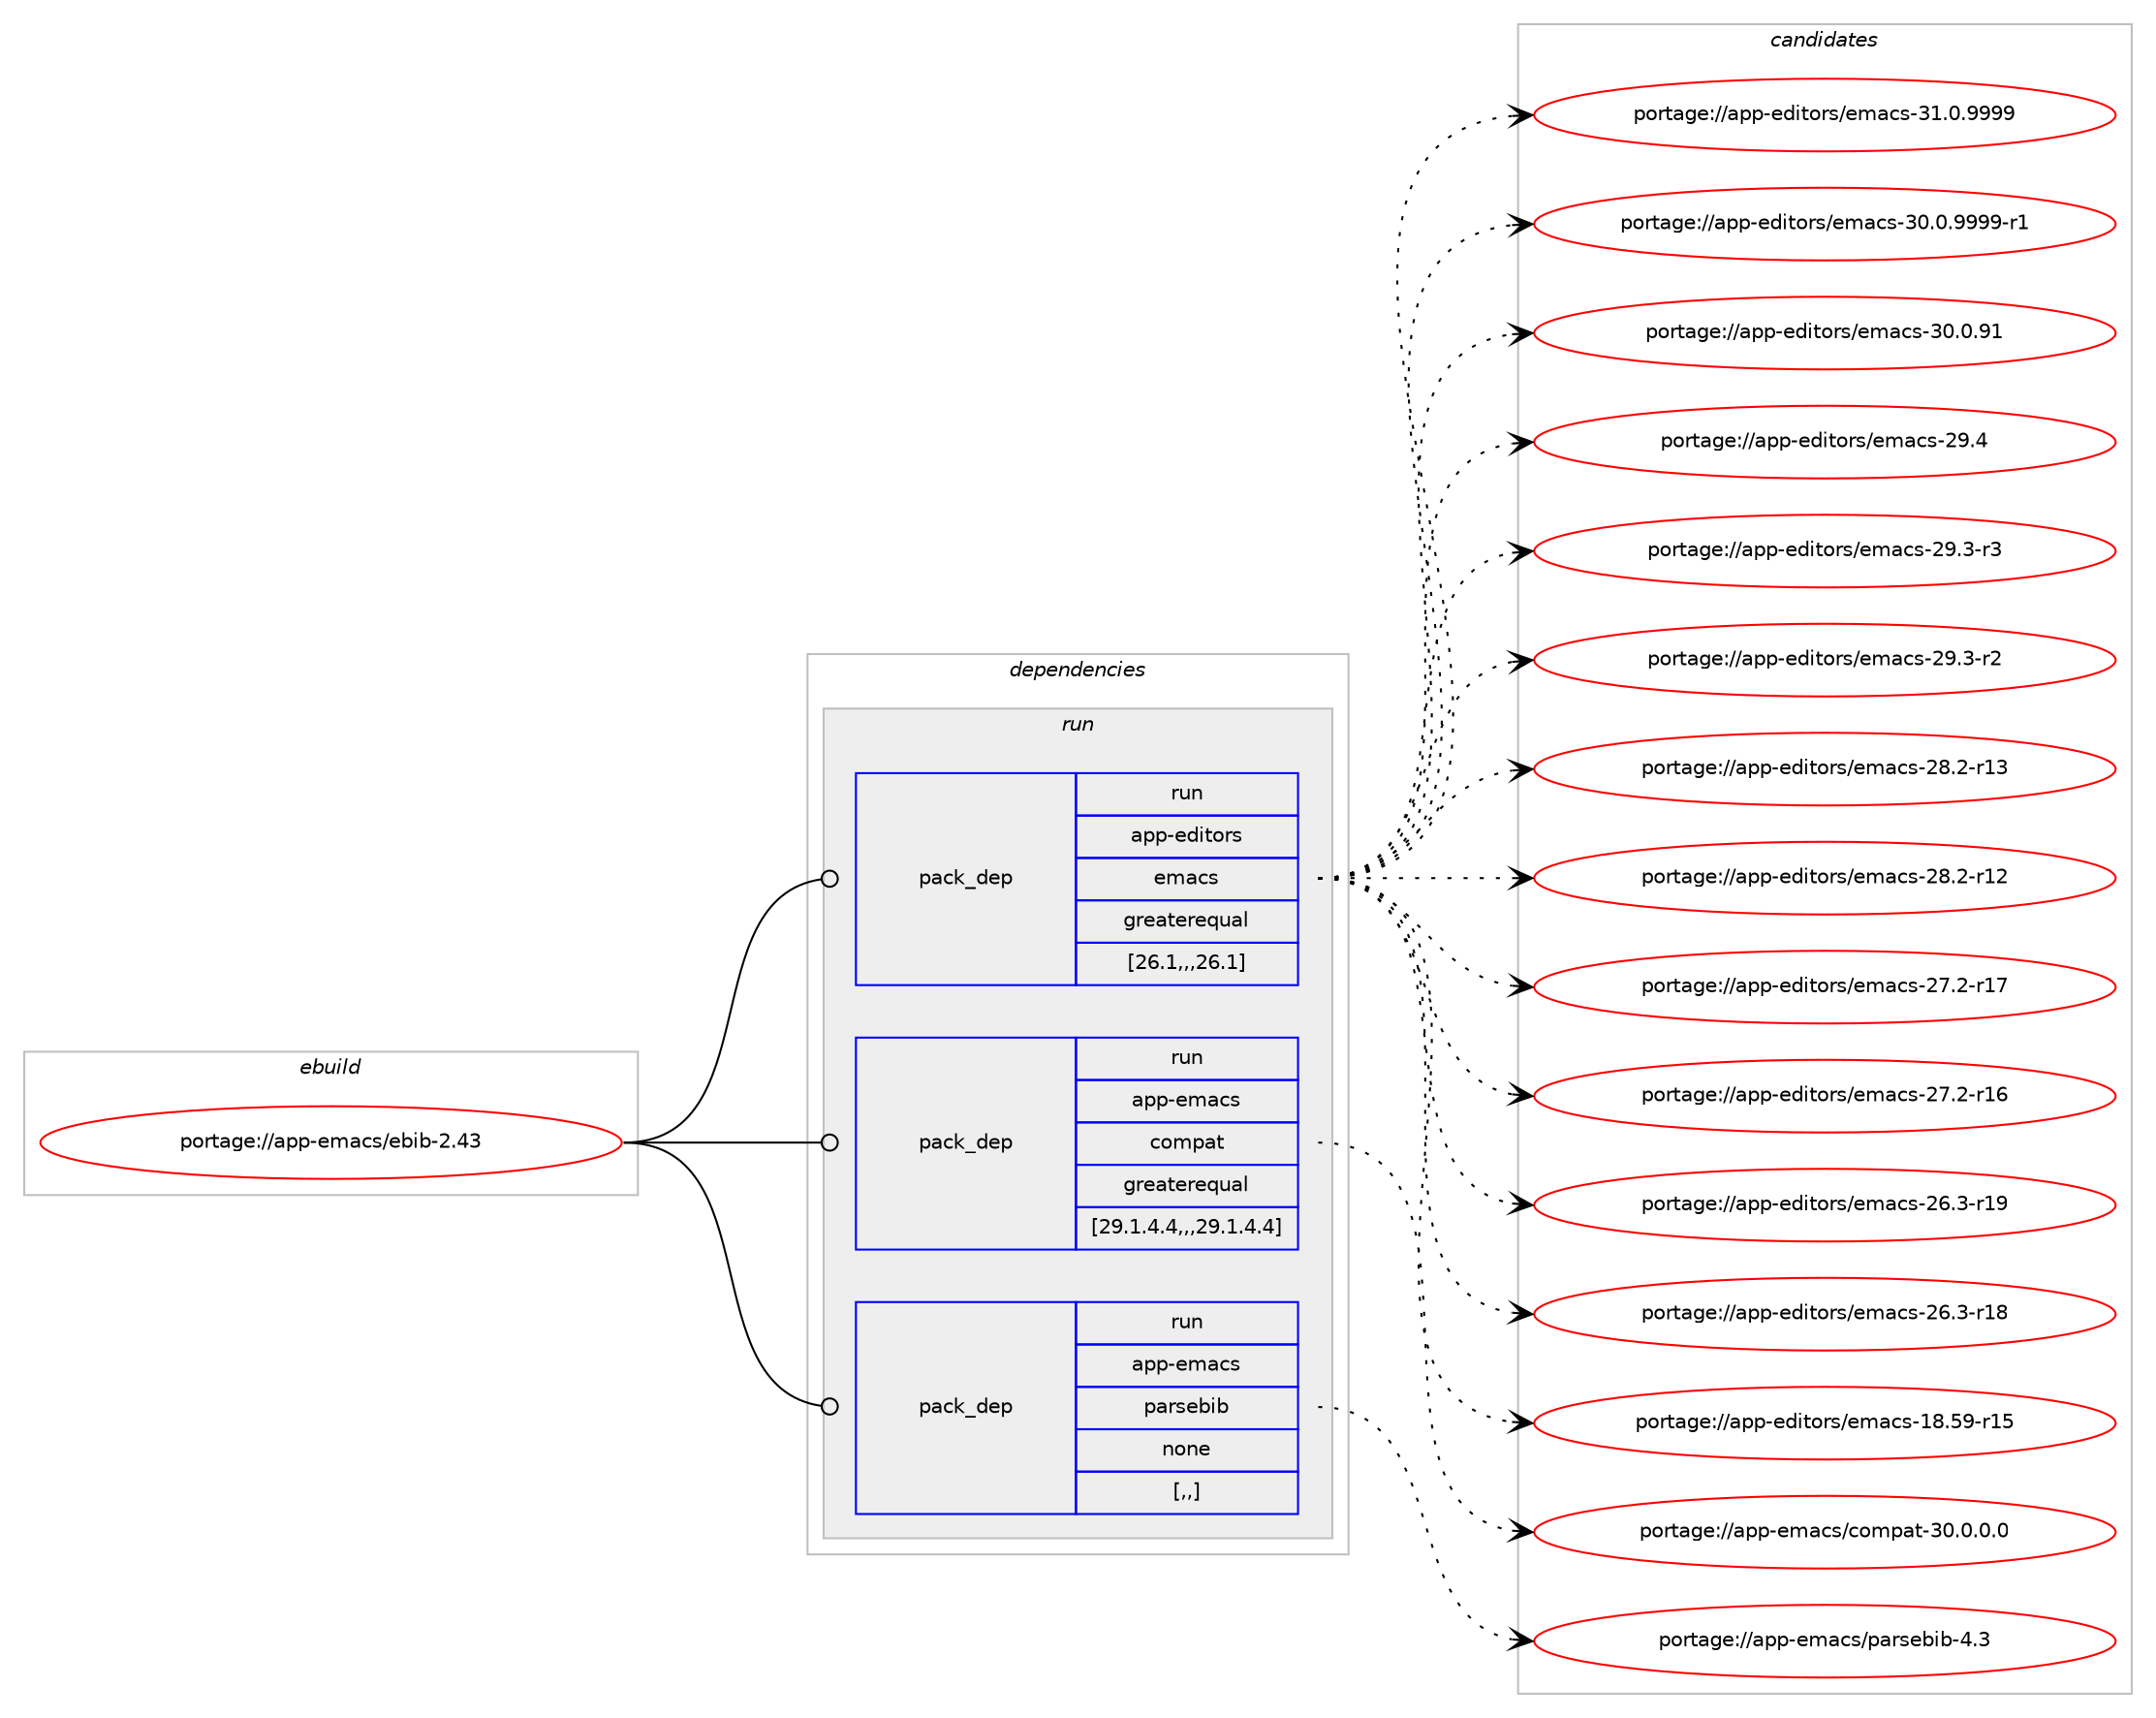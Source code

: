 digraph prolog {

# *************
# Graph options
# *************

newrank=true;
concentrate=true;
compound=true;
graph [rankdir=LR,fontname=Helvetica,fontsize=10,ranksep=1.5];#, ranksep=2.5, nodesep=0.2];
edge  [arrowhead=vee];
node  [fontname=Helvetica,fontsize=10];

# **********
# The ebuild
# **********

subgraph cluster_leftcol {
color=gray;
label=<<i>ebuild</i>>;
id [label="portage://app-emacs/ebib-2.43", color=red, width=4, href="../app-emacs/ebib-2.43.svg"];
}

# ****************
# The dependencies
# ****************

subgraph cluster_midcol {
color=gray;
label=<<i>dependencies</i>>;
subgraph cluster_compile {
fillcolor="#eeeeee";
style=filled;
label=<<i>compile</i>>;
}
subgraph cluster_compileandrun {
fillcolor="#eeeeee";
style=filled;
label=<<i>compile and run</i>>;
}
subgraph cluster_run {
fillcolor="#eeeeee";
style=filled;
label=<<i>run</i>>;
subgraph pack376477 {
dependency516307 [label=<<TABLE BORDER="0" CELLBORDER="1" CELLSPACING="0" CELLPADDING="4" WIDTH="220"><TR><TD ROWSPAN="6" CELLPADDING="30">pack_dep</TD></TR><TR><TD WIDTH="110">run</TD></TR><TR><TD>app-editors</TD></TR><TR><TD>emacs</TD></TR><TR><TD>greaterequal</TD></TR><TR><TD>[26.1,,,26.1]</TD></TR></TABLE>>, shape=none, color=blue];
}
id:e -> dependency516307:w [weight=20,style="solid",arrowhead="odot"];
subgraph pack376478 {
dependency516308 [label=<<TABLE BORDER="0" CELLBORDER="1" CELLSPACING="0" CELLPADDING="4" WIDTH="220"><TR><TD ROWSPAN="6" CELLPADDING="30">pack_dep</TD></TR><TR><TD WIDTH="110">run</TD></TR><TR><TD>app-emacs</TD></TR><TR><TD>compat</TD></TR><TR><TD>greaterequal</TD></TR><TR><TD>[29.1.4.4,,,29.1.4.4]</TD></TR></TABLE>>, shape=none, color=blue];
}
id:e -> dependency516308:w [weight=20,style="solid",arrowhead="odot"];
subgraph pack376479 {
dependency516309 [label=<<TABLE BORDER="0" CELLBORDER="1" CELLSPACING="0" CELLPADDING="4" WIDTH="220"><TR><TD ROWSPAN="6" CELLPADDING="30">pack_dep</TD></TR><TR><TD WIDTH="110">run</TD></TR><TR><TD>app-emacs</TD></TR><TR><TD>parsebib</TD></TR><TR><TD>none</TD></TR><TR><TD>[,,]</TD></TR></TABLE>>, shape=none, color=blue];
}
id:e -> dependency516309:w [weight=20,style="solid",arrowhead="odot"];
}
}

# **************
# The candidates
# **************

subgraph cluster_choices {
rank=same;
color=gray;
label=<<i>candidates</i>>;

subgraph choice376477 {
color=black;
nodesep=1;
choice971121124510110010511611111411547101109979911545514946484657575757 [label="portage://app-editors/emacs-31.0.9999", color=red, width=4,href="../app-editors/emacs-31.0.9999.svg"];
choice9711211245101100105116111114115471011099799115455148464846575757574511449 [label="portage://app-editors/emacs-30.0.9999-r1", color=red, width=4,href="../app-editors/emacs-30.0.9999-r1.svg"];
choice97112112451011001051161111141154710110997991154551484648465749 [label="portage://app-editors/emacs-30.0.91", color=red, width=4,href="../app-editors/emacs-30.0.91.svg"];
choice97112112451011001051161111141154710110997991154550574652 [label="portage://app-editors/emacs-29.4", color=red, width=4,href="../app-editors/emacs-29.4.svg"];
choice971121124510110010511611111411547101109979911545505746514511451 [label="portage://app-editors/emacs-29.3-r3", color=red, width=4,href="../app-editors/emacs-29.3-r3.svg"];
choice971121124510110010511611111411547101109979911545505746514511450 [label="portage://app-editors/emacs-29.3-r2", color=red, width=4,href="../app-editors/emacs-29.3-r2.svg"];
choice97112112451011001051161111141154710110997991154550564650451144951 [label="portage://app-editors/emacs-28.2-r13", color=red, width=4,href="../app-editors/emacs-28.2-r13.svg"];
choice97112112451011001051161111141154710110997991154550564650451144950 [label="portage://app-editors/emacs-28.2-r12", color=red, width=4,href="../app-editors/emacs-28.2-r12.svg"];
choice97112112451011001051161111141154710110997991154550554650451144955 [label="portage://app-editors/emacs-27.2-r17", color=red, width=4,href="../app-editors/emacs-27.2-r17.svg"];
choice97112112451011001051161111141154710110997991154550554650451144954 [label="portage://app-editors/emacs-27.2-r16", color=red, width=4,href="../app-editors/emacs-27.2-r16.svg"];
choice97112112451011001051161111141154710110997991154550544651451144957 [label="portage://app-editors/emacs-26.3-r19", color=red, width=4,href="../app-editors/emacs-26.3-r19.svg"];
choice97112112451011001051161111141154710110997991154550544651451144956 [label="portage://app-editors/emacs-26.3-r18", color=red, width=4,href="../app-editors/emacs-26.3-r18.svg"];
choice9711211245101100105116111114115471011099799115454956465357451144953 [label="portage://app-editors/emacs-18.59-r15", color=red, width=4,href="../app-editors/emacs-18.59-r15.svg"];
dependency516307:e -> choice971121124510110010511611111411547101109979911545514946484657575757:w [style=dotted,weight="100"];
dependency516307:e -> choice9711211245101100105116111114115471011099799115455148464846575757574511449:w [style=dotted,weight="100"];
dependency516307:e -> choice97112112451011001051161111141154710110997991154551484648465749:w [style=dotted,weight="100"];
dependency516307:e -> choice97112112451011001051161111141154710110997991154550574652:w [style=dotted,weight="100"];
dependency516307:e -> choice971121124510110010511611111411547101109979911545505746514511451:w [style=dotted,weight="100"];
dependency516307:e -> choice971121124510110010511611111411547101109979911545505746514511450:w [style=dotted,weight="100"];
dependency516307:e -> choice97112112451011001051161111141154710110997991154550564650451144951:w [style=dotted,weight="100"];
dependency516307:e -> choice97112112451011001051161111141154710110997991154550564650451144950:w [style=dotted,weight="100"];
dependency516307:e -> choice97112112451011001051161111141154710110997991154550554650451144955:w [style=dotted,weight="100"];
dependency516307:e -> choice97112112451011001051161111141154710110997991154550554650451144954:w [style=dotted,weight="100"];
dependency516307:e -> choice97112112451011001051161111141154710110997991154550544651451144957:w [style=dotted,weight="100"];
dependency516307:e -> choice97112112451011001051161111141154710110997991154550544651451144956:w [style=dotted,weight="100"];
dependency516307:e -> choice9711211245101100105116111114115471011099799115454956465357451144953:w [style=dotted,weight="100"];
}
subgraph choice376478 {
color=black;
nodesep=1;
choice97112112451011099799115479911110911297116455148464846484648 [label="portage://app-emacs/compat-30.0.0.0", color=red, width=4,href="../app-emacs/compat-30.0.0.0.svg"];
dependency516308:e -> choice97112112451011099799115479911110911297116455148464846484648:w [style=dotted,weight="100"];
}
subgraph choice376479 {
color=black;
nodesep=1;
choice971121124510110997991154711297114115101981059845524651 [label="portage://app-emacs/parsebib-4.3", color=red, width=4,href="../app-emacs/parsebib-4.3.svg"];
dependency516309:e -> choice971121124510110997991154711297114115101981059845524651:w [style=dotted,weight="100"];
}
}

}
